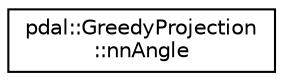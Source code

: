 digraph "Graphical Class Hierarchy"
{
  edge [fontname="Helvetica",fontsize="10",labelfontname="Helvetica",labelfontsize="10"];
  node [fontname="Helvetica",fontsize="10",shape=record];
  rankdir="LR";
  Node1 [label="pdal::GreedyProjection\l::nnAngle",height=0.2,width=0.4,color="black", fillcolor="white", style="filled",URL="$classpdal_1_1GreedyProjection.html#structpdal_1_1GreedyProjection_1_1nnAngle",tooltip="Struct for storing the angles to nearest neighbors. "];
}
